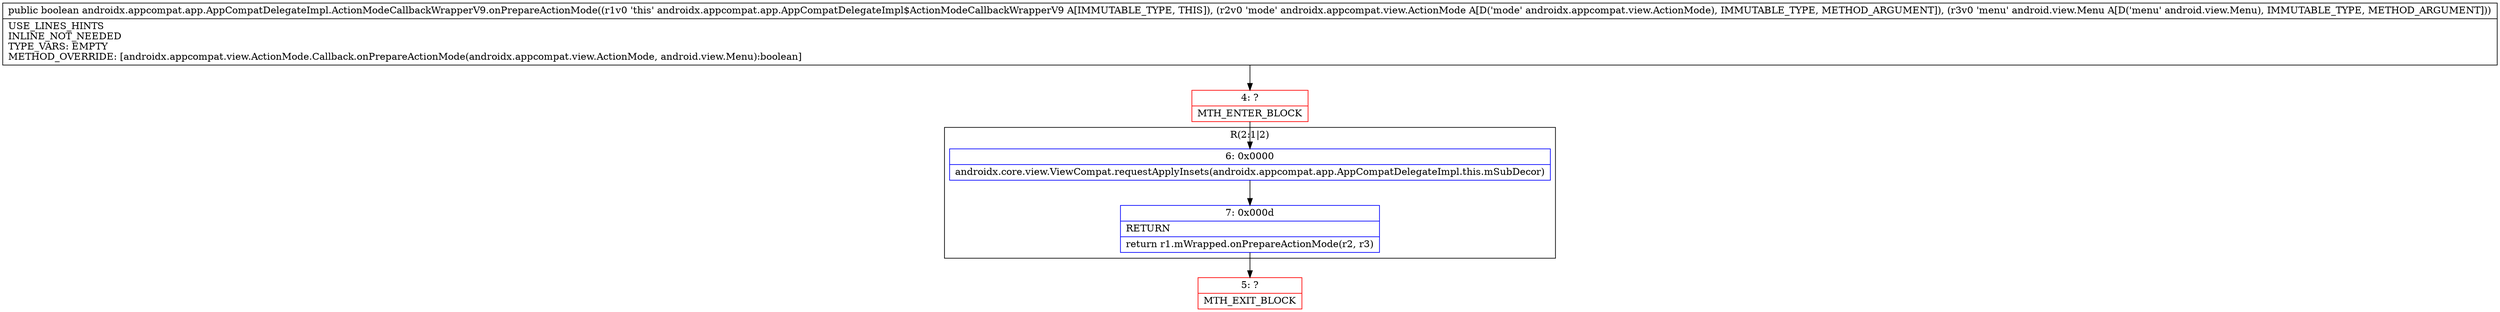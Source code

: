 digraph "CFG forandroidx.appcompat.app.AppCompatDelegateImpl.ActionModeCallbackWrapperV9.onPrepareActionMode(Landroidx\/appcompat\/view\/ActionMode;Landroid\/view\/Menu;)Z" {
subgraph cluster_Region_1899062994 {
label = "R(2:1|2)";
node [shape=record,color=blue];
Node_6 [shape=record,label="{6\:\ 0x0000|androidx.core.view.ViewCompat.requestApplyInsets(androidx.appcompat.app.AppCompatDelegateImpl.this.mSubDecor)\l}"];
Node_7 [shape=record,label="{7\:\ 0x000d|RETURN\l|return r1.mWrapped.onPrepareActionMode(r2, r3)\l}"];
}
Node_4 [shape=record,color=red,label="{4\:\ ?|MTH_ENTER_BLOCK\l}"];
Node_5 [shape=record,color=red,label="{5\:\ ?|MTH_EXIT_BLOCK\l}"];
MethodNode[shape=record,label="{public boolean androidx.appcompat.app.AppCompatDelegateImpl.ActionModeCallbackWrapperV9.onPrepareActionMode((r1v0 'this' androidx.appcompat.app.AppCompatDelegateImpl$ActionModeCallbackWrapperV9 A[IMMUTABLE_TYPE, THIS]), (r2v0 'mode' androidx.appcompat.view.ActionMode A[D('mode' androidx.appcompat.view.ActionMode), IMMUTABLE_TYPE, METHOD_ARGUMENT]), (r3v0 'menu' android.view.Menu A[D('menu' android.view.Menu), IMMUTABLE_TYPE, METHOD_ARGUMENT]))  | USE_LINES_HINTS\lINLINE_NOT_NEEDED\lTYPE_VARS: EMPTY\lMETHOD_OVERRIDE: [androidx.appcompat.view.ActionMode.Callback.onPrepareActionMode(androidx.appcompat.view.ActionMode, android.view.Menu):boolean]\l}"];
MethodNode -> Node_4;Node_6 -> Node_7;
Node_7 -> Node_5;
Node_4 -> Node_6;
}

